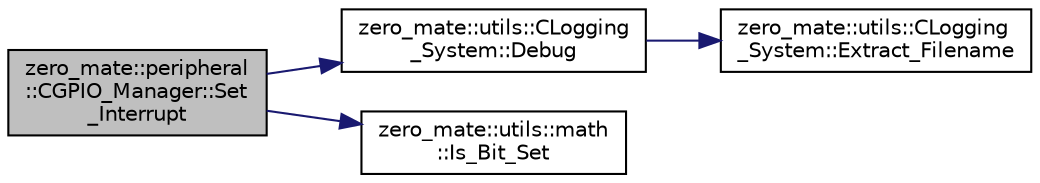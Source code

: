digraph "zero_mate::peripheral::CGPIO_Manager::Set_Interrupt"
{
 // LATEX_PDF_SIZE
  bgcolor="transparent";
  edge [fontname="Helvetica",fontsize="10",labelfontname="Helvetica",labelfontsize="10"];
  node [fontname="Helvetica",fontsize="10",shape=record];
  rankdir="LR";
  Node1 [label="zero_mate::peripheral\l::CGPIO_Manager::Set\l_Interrupt",height=0.2,width=0.4,color="black", fillcolor="grey75", style="filled", fontcolor="black",tooltip=" "];
  Node1 -> Node2 [color="midnightblue",fontsize="10",style="solid",fontname="Helvetica"];
  Node2 [label="zero_mate::utils::CLogging\l_System::Debug",height=0.2,width=0.4,color="black",URL="$classzero__mate_1_1utils_1_1CLogging__System.html#a365eaf1db85bd115fe69c5d9f93b81ee",tooltip=" "];
  Node2 -> Node3 [color="midnightblue",fontsize="10",style="solid",fontname="Helvetica"];
  Node3 [label="zero_mate::utils::CLogging\l_System::Extract_Filename",height=0.2,width=0.4,color="black",URL="$classzero__mate_1_1utils_1_1CLogging__System.html#af3fd8f336b5853e954283d93f2c32edd",tooltip=" "];
  Node1 -> Node4 [color="midnightblue",fontsize="10",style="solid",fontname="Helvetica"];
  Node4 [label="zero_mate::utils::math\l::Is_Bit_Set",height=0.2,width=0.4,color="black",URL="$namespacezero__mate_1_1utils_1_1math.html#af7d93c996dab2ff1b91c5a399dcfe29f",tooltip="Tests whether a bit is set in the given integral variable."];
}
